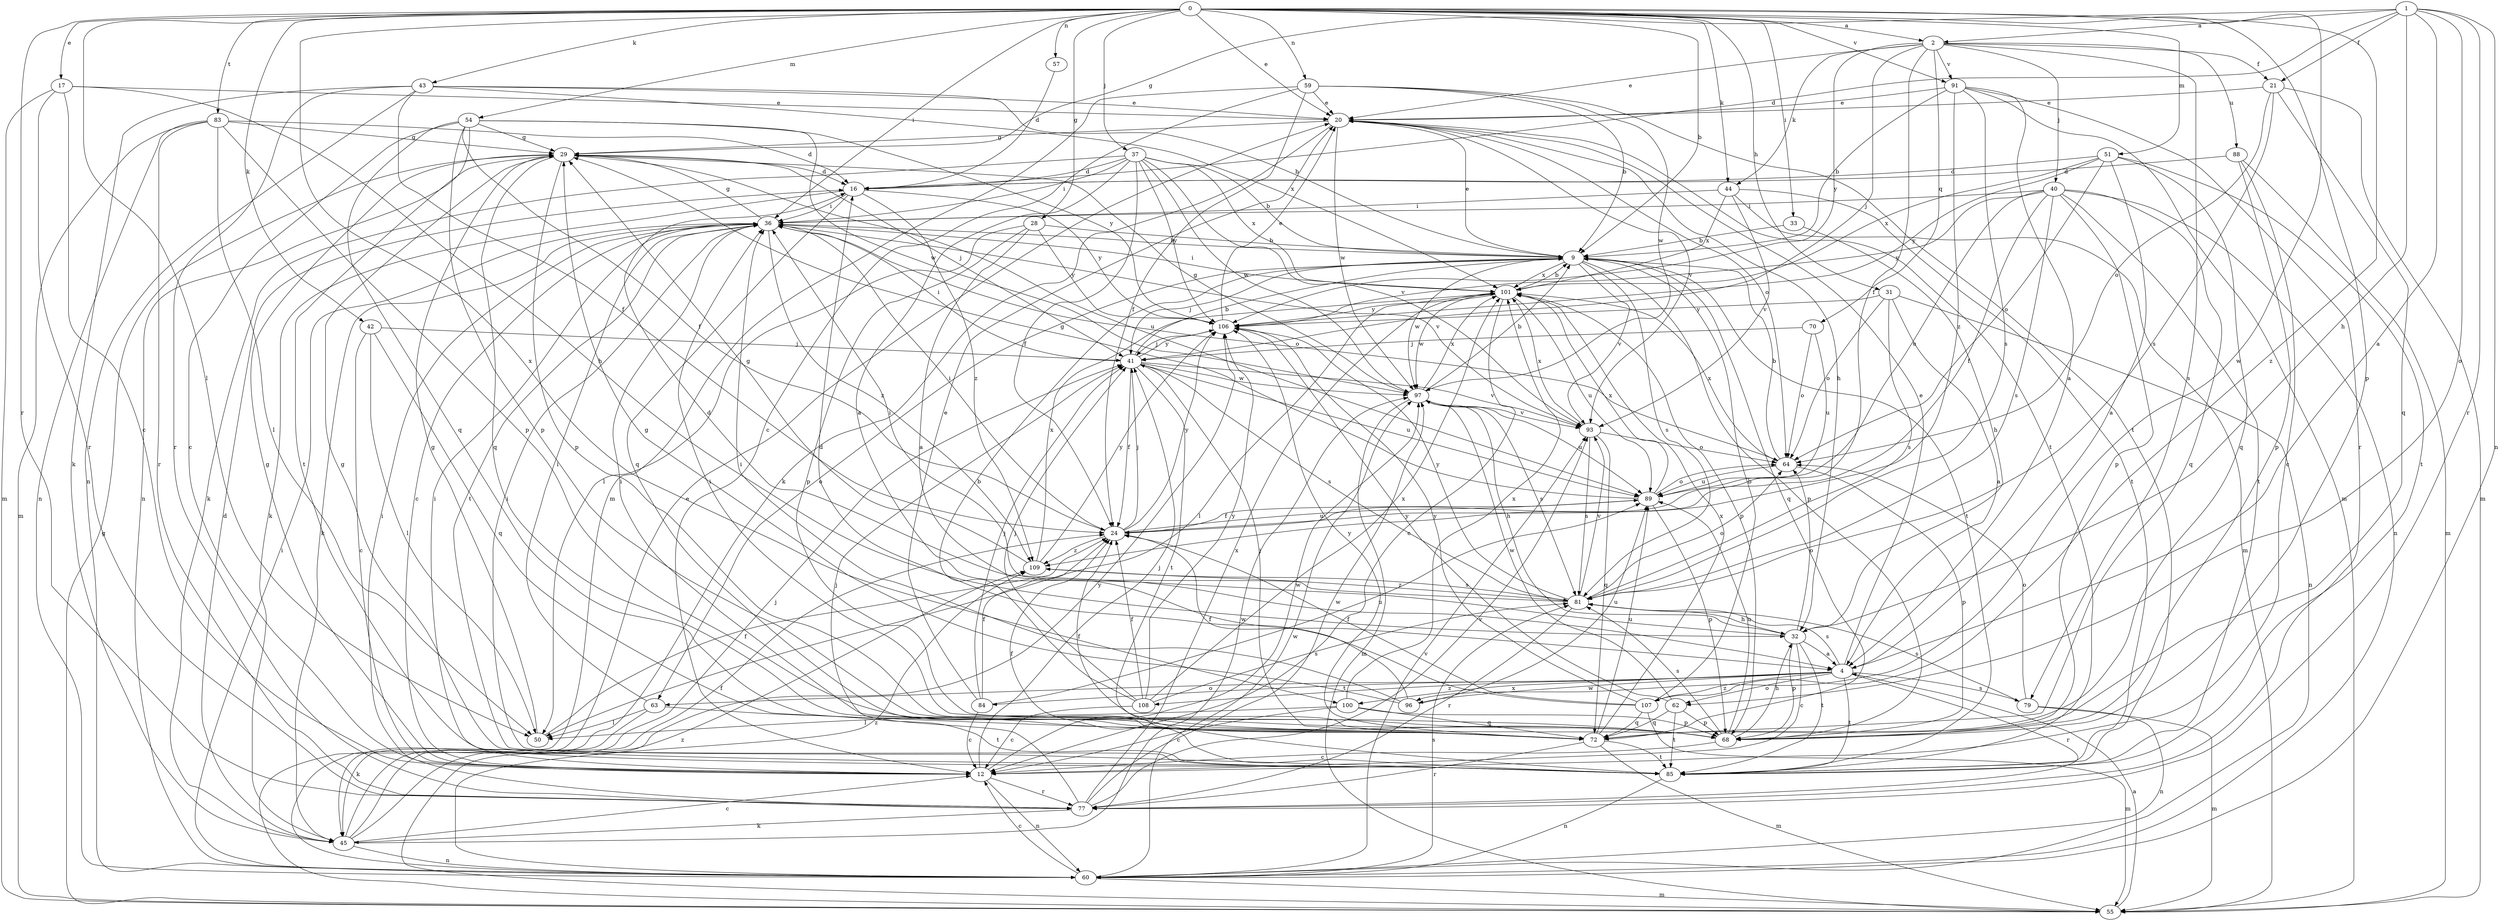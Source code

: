 strict digraph  {
0;
1;
2;
4;
9;
12;
16;
17;
20;
21;
24;
28;
29;
31;
32;
33;
36;
37;
40;
41;
42;
43;
44;
45;
50;
51;
54;
55;
57;
59;
60;
62;
63;
64;
68;
70;
72;
77;
79;
81;
83;
84;
85;
88;
89;
91;
93;
96;
97;
100;
101;
106;
107;
108;
109;
0 -> 2  [label=a];
0 -> 9  [label=b];
0 -> 17  [label=e];
0 -> 20  [label=e];
0 -> 28  [label=g];
0 -> 31  [label=h];
0 -> 33  [label=i];
0 -> 36  [label=i];
0 -> 37  [label=j];
0 -> 42  [label=k];
0 -> 43  [label=k];
0 -> 44  [label=k];
0 -> 50  [label=l];
0 -> 51  [label=m];
0 -> 54  [label=m];
0 -> 57  [label=n];
0 -> 59  [label=n];
0 -> 68  [label=p];
0 -> 77  [label=r];
0 -> 83  [label=t];
0 -> 91  [label=v];
0 -> 96  [label=w];
0 -> 100  [label=x];
0 -> 107  [label=z];
1 -> 2  [label=a];
1 -> 4  [label=a];
1 -> 16  [label=d];
1 -> 21  [label=f];
1 -> 29  [label=g];
1 -> 32  [label=h];
1 -> 60  [label=n];
1 -> 62  [label=o];
1 -> 77  [label=r];
2 -> 20  [label=e];
2 -> 21  [label=f];
2 -> 24  [label=f];
2 -> 40  [label=j];
2 -> 41  [label=j];
2 -> 44  [label=k];
2 -> 70  [label=q];
2 -> 79  [label=s];
2 -> 88  [label=u];
2 -> 91  [label=v];
2 -> 106  [label=y];
4 -> 20  [label=e];
4 -> 62  [label=o];
4 -> 63  [label=o];
4 -> 77  [label=r];
4 -> 79  [label=s];
4 -> 81  [label=s];
4 -> 84  [label=t];
4 -> 85  [label=t];
4 -> 96  [label=w];
4 -> 100  [label=x];
4 -> 107  [label=z];
4 -> 108  [label=z];
9 -> 20  [label=e];
9 -> 41  [label=j];
9 -> 63  [label=o];
9 -> 68  [label=p];
9 -> 72  [label=q];
9 -> 81  [label=s];
9 -> 85  [label=t];
9 -> 93  [label=v];
9 -> 97  [label=w];
9 -> 101  [label=x];
12 -> 29  [label=g];
12 -> 36  [label=i];
12 -> 41  [label=j];
12 -> 60  [label=n];
12 -> 77  [label=r];
12 -> 97  [label=w];
16 -> 36  [label=i];
16 -> 45  [label=k];
16 -> 72  [label=q];
16 -> 106  [label=y];
16 -> 109  [label=z];
17 -> 12  [label=c];
17 -> 20  [label=e];
17 -> 32  [label=h];
17 -> 55  [label=m];
17 -> 77  [label=r];
20 -> 29  [label=g];
20 -> 32  [label=h];
20 -> 45  [label=k];
20 -> 64  [label=o];
20 -> 85  [label=t];
20 -> 93  [label=v];
20 -> 97  [label=w];
21 -> 20  [label=e];
21 -> 55  [label=m];
21 -> 64  [label=o];
21 -> 72  [label=q];
21 -> 81  [label=s];
24 -> 36  [label=i];
24 -> 41  [label=j];
24 -> 89  [label=u];
24 -> 106  [label=y];
24 -> 109  [label=z];
28 -> 4  [label=a];
28 -> 9  [label=b];
28 -> 50  [label=l];
28 -> 68  [label=p];
28 -> 106  [label=y];
29 -> 16  [label=d];
29 -> 41  [label=j];
29 -> 68  [label=p];
29 -> 72  [label=q];
29 -> 85  [label=t];
29 -> 89  [label=u];
31 -> 4  [label=a];
31 -> 60  [label=n];
31 -> 64  [label=o];
31 -> 81  [label=s];
31 -> 106  [label=y];
32 -> 4  [label=a];
32 -> 12  [label=c];
32 -> 16  [label=d];
32 -> 64  [label=o];
32 -> 68  [label=p];
32 -> 85  [label=t];
33 -> 9  [label=b];
33 -> 32  [label=h];
36 -> 9  [label=b];
36 -> 12  [label=c];
36 -> 29  [label=g];
36 -> 45  [label=k];
36 -> 64  [label=o];
36 -> 85  [label=t];
36 -> 93  [label=v];
36 -> 109  [label=z];
37 -> 4  [label=a];
37 -> 9  [label=b];
37 -> 16  [label=d];
37 -> 24  [label=f];
37 -> 36  [label=i];
37 -> 45  [label=k];
37 -> 93  [label=v];
37 -> 97  [label=w];
37 -> 101  [label=x];
37 -> 106  [label=y];
40 -> 24  [label=f];
40 -> 36  [label=i];
40 -> 60  [label=n];
40 -> 68  [label=p];
40 -> 72  [label=q];
40 -> 81  [label=s];
40 -> 85  [label=t];
40 -> 89  [label=u];
40 -> 106  [label=y];
41 -> 9  [label=b];
41 -> 24  [label=f];
41 -> 36  [label=i];
41 -> 81  [label=s];
41 -> 85  [label=t];
41 -> 89  [label=u];
41 -> 93  [label=v];
41 -> 97  [label=w];
41 -> 106  [label=y];
42 -> 12  [label=c];
42 -> 41  [label=j];
42 -> 50  [label=l];
42 -> 72  [label=q];
43 -> 9  [label=b];
43 -> 20  [label=e];
43 -> 24  [label=f];
43 -> 45  [label=k];
43 -> 60  [label=n];
43 -> 77  [label=r];
43 -> 101  [label=x];
44 -> 36  [label=i];
44 -> 55  [label=m];
44 -> 85  [label=t];
44 -> 93  [label=v];
44 -> 101  [label=x];
45 -> 12  [label=c];
45 -> 16  [label=d];
45 -> 24  [label=f];
45 -> 41  [label=j];
45 -> 60  [label=n];
45 -> 97  [label=w];
45 -> 106  [label=y];
50 -> 24  [label=f];
50 -> 29  [label=g];
51 -> 4  [label=a];
51 -> 16  [label=d];
51 -> 64  [label=o];
51 -> 72  [label=q];
51 -> 85  [label=t];
51 -> 101  [label=x];
51 -> 106  [label=y];
54 -> 12  [label=c];
54 -> 24  [label=f];
54 -> 29  [label=g];
54 -> 60  [label=n];
54 -> 68  [label=p];
54 -> 72  [label=q];
54 -> 97  [label=w];
54 -> 106  [label=y];
55 -> 4  [label=a];
55 -> 29  [label=g];
55 -> 109  [label=z];
57 -> 16  [label=d];
59 -> 9  [label=b];
59 -> 12  [label=c];
59 -> 20  [label=e];
59 -> 24  [label=f];
59 -> 55  [label=m];
59 -> 85  [label=t];
59 -> 97  [label=w];
60 -> 12  [label=c];
60 -> 20  [label=e];
60 -> 36  [label=i];
60 -> 55  [label=m];
60 -> 81  [label=s];
60 -> 93  [label=v];
60 -> 97  [label=w];
60 -> 109  [label=z];
62 -> 68  [label=p];
62 -> 72  [label=q];
62 -> 85  [label=t];
62 -> 97  [label=w];
62 -> 106  [label=y];
63 -> 36  [label=i];
63 -> 45  [label=k];
63 -> 50  [label=l];
63 -> 85  [label=t];
64 -> 9  [label=b];
64 -> 68  [label=p];
64 -> 89  [label=u];
64 -> 101  [label=x];
68 -> 12  [label=c];
68 -> 32  [label=h];
68 -> 36  [label=i];
68 -> 81  [label=s];
68 -> 89  [label=u];
70 -> 41  [label=j];
70 -> 64  [label=o];
70 -> 89  [label=u];
72 -> 24  [label=f];
72 -> 36  [label=i];
72 -> 41  [label=j];
72 -> 55  [label=m];
72 -> 77  [label=r];
72 -> 85  [label=t];
72 -> 89  [label=u];
72 -> 101  [label=x];
72 -> 106  [label=y];
77 -> 36  [label=i];
77 -> 41  [label=j];
77 -> 45  [label=k];
77 -> 93  [label=v];
77 -> 97  [label=w];
77 -> 101  [label=x];
79 -> 55  [label=m];
79 -> 60  [label=n];
79 -> 64  [label=o];
79 -> 81  [label=s];
81 -> 32  [label=h];
81 -> 36  [label=i];
81 -> 64  [label=o];
81 -> 77  [label=r];
81 -> 93  [label=v];
81 -> 106  [label=y];
81 -> 109  [label=z];
83 -> 16  [label=d];
83 -> 29  [label=g];
83 -> 50  [label=l];
83 -> 55  [label=m];
83 -> 60  [label=n];
83 -> 68  [label=p];
83 -> 77  [label=r];
84 -> 12  [label=c];
84 -> 20  [label=e];
84 -> 24  [label=f];
84 -> 41  [label=j];
84 -> 89  [label=u];
85 -> 24  [label=f];
85 -> 29  [label=g];
85 -> 36  [label=i];
85 -> 60  [label=n];
88 -> 12  [label=c];
88 -> 16  [label=d];
88 -> 55  [label=m];
88 -> 68  [label=p];
89 -> 24  [label=f];
89 -> 29  [label=g];
89 -> 64  [label=o];
89 -> 68  [label=p];
89 -> 101  [label=x];
91 -> 4  [label=a];
91 -> 9  [label=b];
91 -> 20  [label=e];
91 -> 55  [label=m];
91 -> 77  [label=r];
91 -> 81  [label=s];
91 -> 109  [label=z];
93 -> 64  [label=o];
93 -> 72  [label=q];
93 -> 81  [label=s];
93 -> 101  [label=x];
96 -> 24  [label=f];
96 -> 29  [label=g];
96 -> 36  [label=i];
96 -> 89  [label=u];
97 -> 9  [label=b];
97 -> 29  [label=g];
97 -> 32  [label=h];
97 -> 55  [label=m];
97 -> 81  [label=s];
97 -> 89  [label=u];
97 -> 93  [label=v];
97 -> 101  [label=x];
100 -> 12  [label=c];
100 -> 50  [label=l];
100 -> 68  [label=p];
100 -> 72  [label=q];
100 -> 101  [label=x];
101 -> 9  [label=b];
101 -> 12  [label=c];
101 -> 36  [label=i];
101 -> 50  [label=l];
101 -> 68  [label=p];
101 -> 89  [label=u];
101 -> 97  [label=w];
101 -> 106  [label=y];
106 -> 20  [label=e];
106 -> 41  [label=j];
107 -> 9  [label=b];
107 -> 16  [label=d];
107 -> 24  [label=f];
107 -> 55  [label=m];
107 -> 72  [label=q];
107 -> 106  [label=y];
108 -> 9  [label=b];
108 -> 12  [label=c];
108 -> 24  [label=f];
108 -> 41  [label=j];
108 -> 81  [label=s];
108 -> 101  [label=x];
108 -> 106  [label=y];
109 -> 29  [label=g];
109 -> 81  [label=s];
109 -> 101  [label=x];
109 -> 106  [label=y];
}
